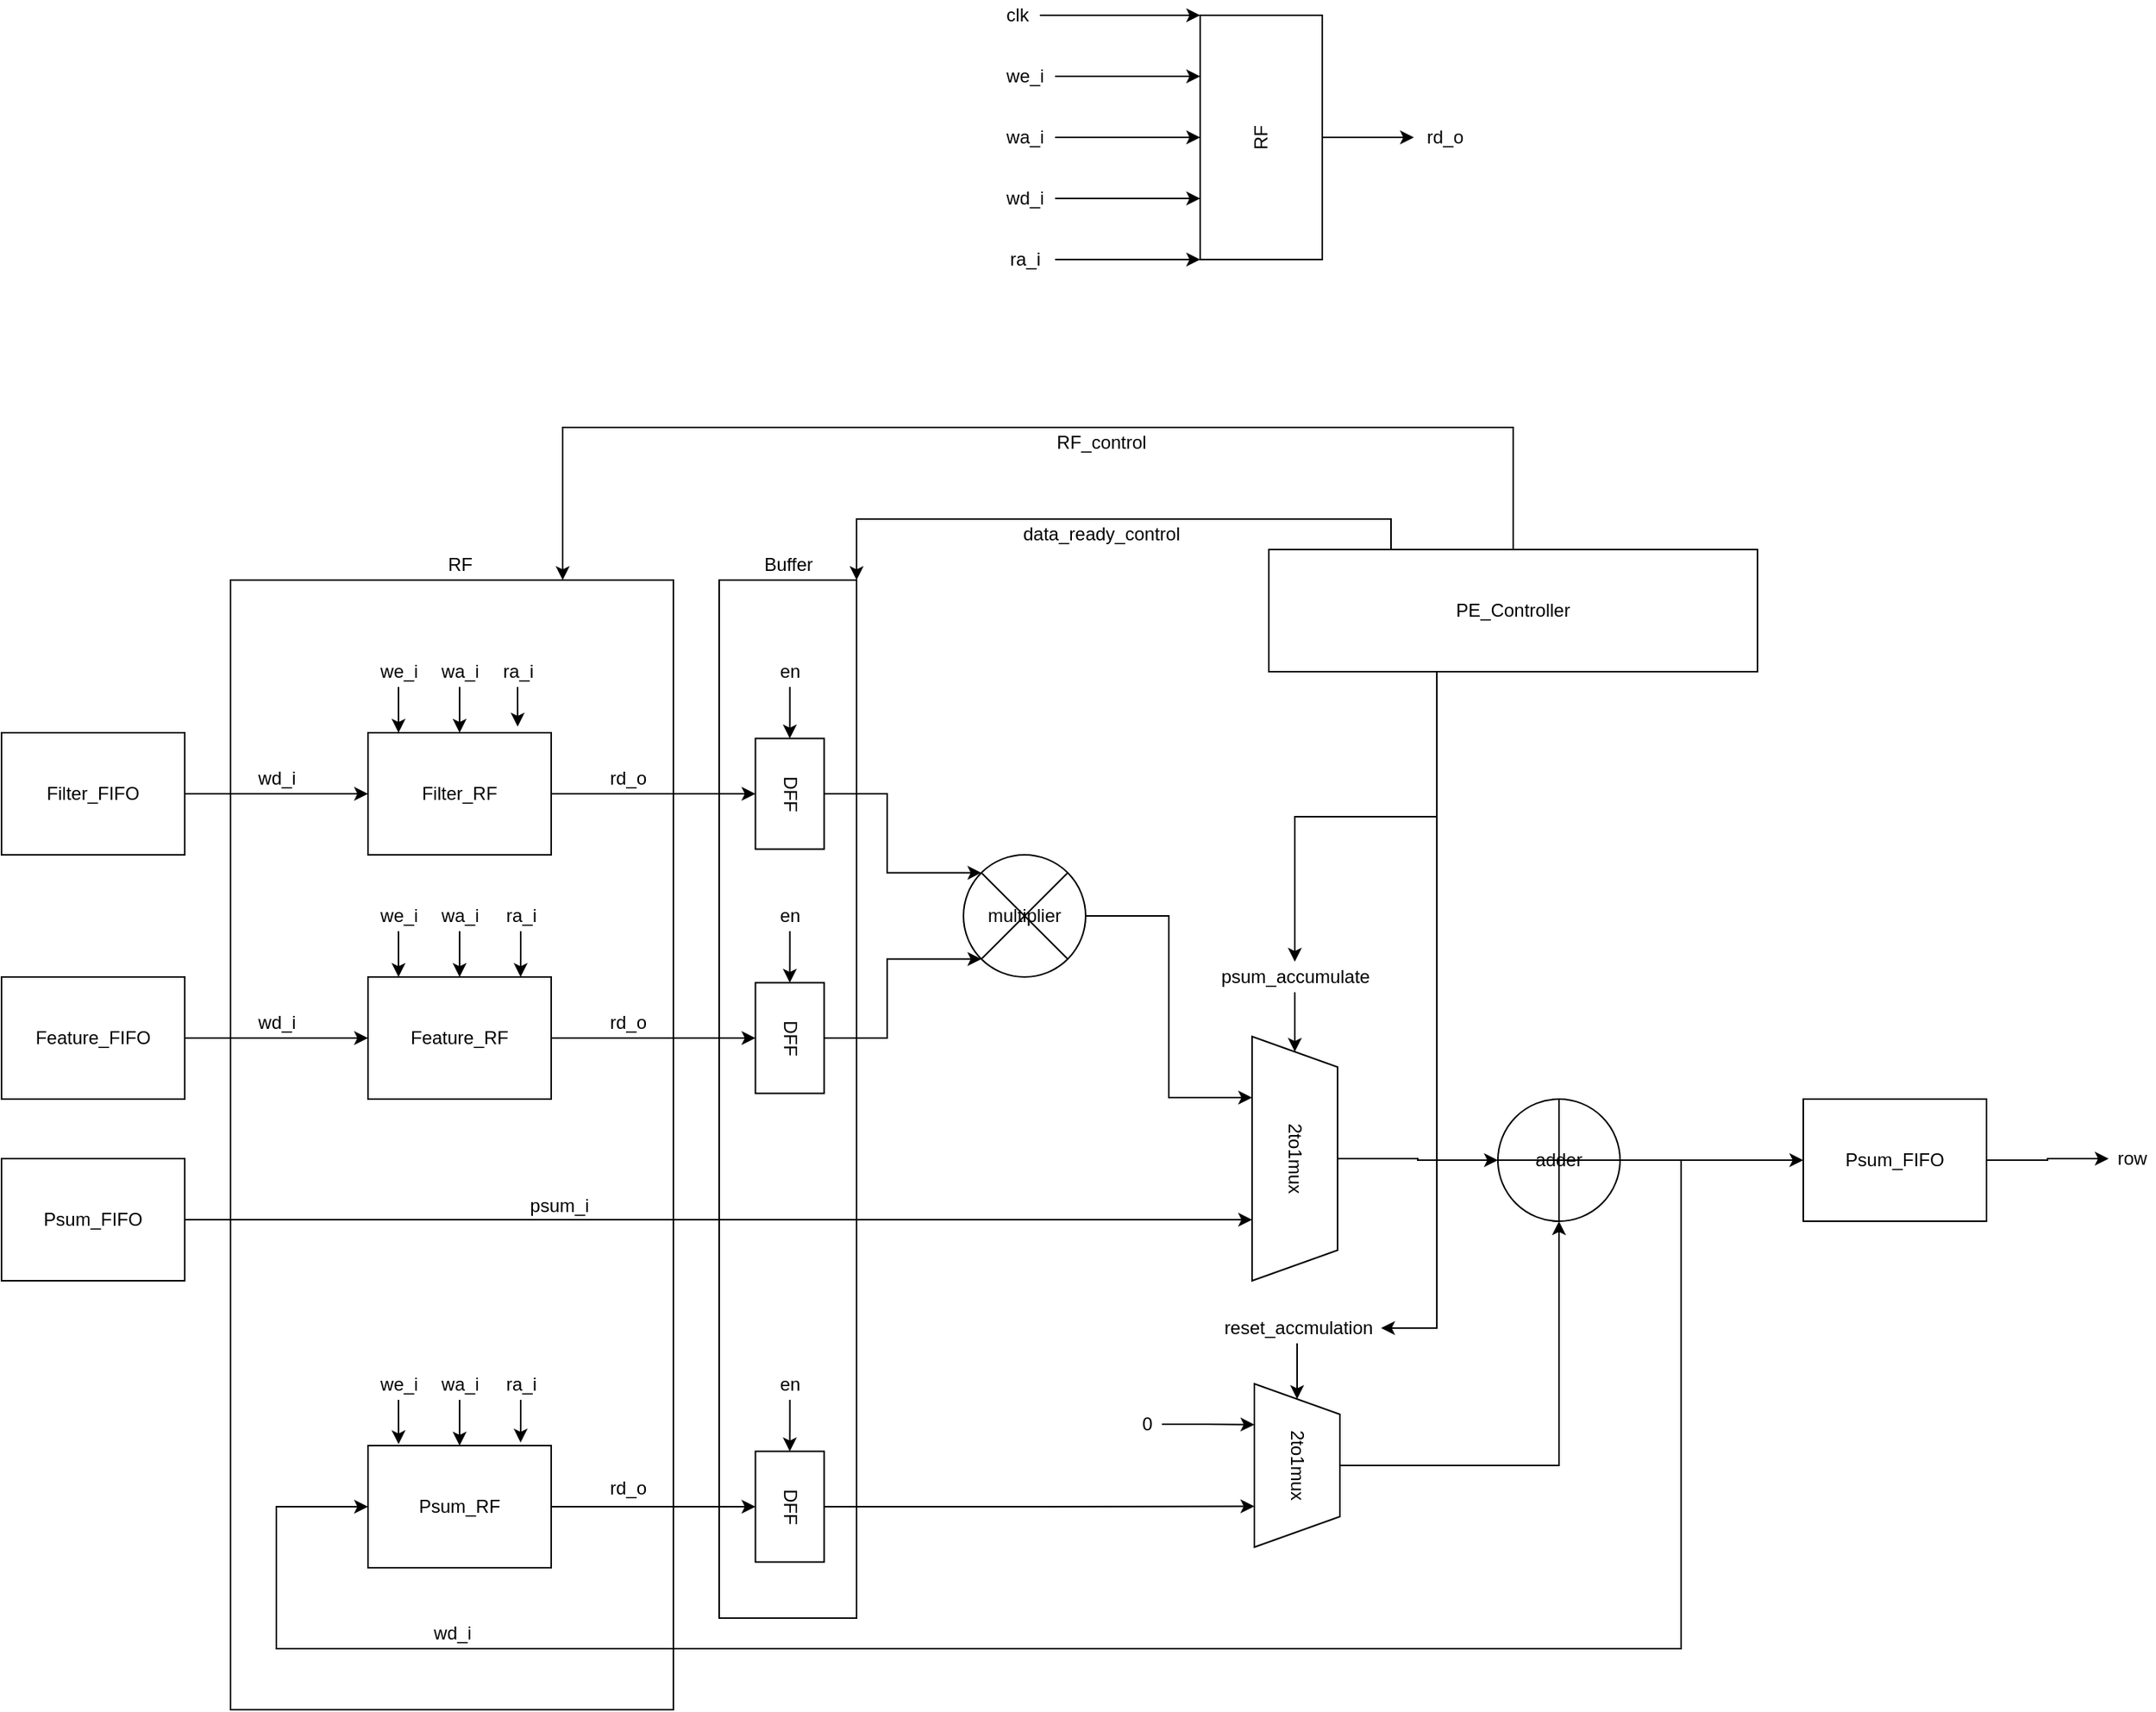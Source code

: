 <mxfile version="20.0.1" type="device"><diagram id="ClHz5DemHqHzd_9Uz0g5" name="Page-1"><mxGraphModel dx="2178" dy="1753" grid="1" gridSize="10" guides="1" tooltips="1" connect="1" arrows="1" fold="1" page="0" pageScale="1" pageWidth="1169" pageHeight="1654" math="0" shadow="0"><root><mxCell id="0"/><mxCell id="1" parent="0"/><mxCell id="94a2racDDTuGO-RFMz66-104" value="" style="rounded=0;whiteSpace=wrap;html=1;" vertex="1" parent="1"><mxGeometry x="410" y="-60" width="90" height="680" as="geometry"/></mxCell><mxCell id="94a2racDDTuGO-RFMz66-100" value="" style="rounded=0;whiteSpace=wrap;html=1;" vertex="1" parent="1"><mxGeometry x="90" y="-60" width="290" height="740" as="geometry"/></mxCell><mxCell id="94a2racDDTuGO-RFMz66-88" style="edgeStyle=orthogonalEdgeStyle;rounded=0;orthogonalLoop=1;jettySize=auto;html=1;entryX=0.5;entryY=1;entryDx=0;entryDy=0;" edge="1" parent="1" source="EU0lng_azmRZBJbkWimH-1" target="94a2racDDTuGO-RFMz66-87"><mxGeometry relative="1" as="geometry"/></mxCell><mxCell id="EU0lng_azmRZBJbkWimH-1" value="Filter_RF" style="rounded=0;whiteSpace=wrap;html=1;" parent="1" vertex="1"><mxGeometry x="180" y="40" width="120" height="80" as="geometry"/></mxCell><mxCell id="94a2racDDTuGO-RFMz66-65" style="edgeStyle=orthogonalEdgeStyle;rounded=0;orthogonalLoop=1;jettySize=auto;html=1;entryX=0.25;entryY=1;entryDx=0;entryDy=0;" edge="1" parent="1" source="94a2racDDTuGO-RFMz66-1" target="94a2racDDTuGO-RFMz66-64"><mxGeometry relative="1" as="geometry"/></mxCell><mxCell id="94a2racDDTuGO-RFMz66-1" value="multiplier" style="shape=sumEllipse;perimeter=ellipsePerimeter;whiteSpace=wrap;html=1;backgroundOutline=1;" vertex="1" parent="1"><mxGeometry x="570" y="120" width="80" height="80" as="geometry"/></mxCell><mxCell id="94a2racDDTuGO-RFMz66-15" style="edgeStyle=orthogonalEdgeStyle;rounded=0;orthogonalLoop=1;jettySize=auto;html=1;" edge="1" parent="1" source="94a2racDDTuGO-RFMz66-2" target="94a2racDDTuGO-RFMz66-13"><mxGeometry relative="1" as="geometry"/></mxCell><mxCell id="94a2racDDTuGO-RFMz66-85" style="edgeStyle=orthogonalEdgeStyle;rounded=0;orthogonalLoop=1;jettySize=auto;html=1;entryX=0;entryY=0.5;entryDx=0;entryDy=0;" edge="1" parent="1" source="94a2racDDTuGO-RFMz66-2" target="94a2racDDTuGO-RFMz66-7"><mxGeometry relative="1" as="geometry"><Array as="points"><mxPoint x="1040" y="320"/><mxPoint x="1040" y="640"/><mxPoint x="120" y="640"/><mxPoint x="120" y="547"/></Array></mxGeometry></mxCell><mxCell id="94a2racDDTuGO-RFMz66-2" value="adder" style="shape=orEllipse;perimeter=ellipsePerimeter;whiteSpace=wrap;html=1;backgroundOutline=1;" vertex="1" parent="1"><mxGeometry x="920" y="280" width="80" height="80" as="geometry"/></mxCell><mxCell id="94a2racDDTuGO-RFMz66-90" style="edgeStyle=orthogonalEdgeStyle;rounded=0;orthogonalLoop=1;jettySize=auto;html=1;entryX=0.5;entryY=1;entryDx=0;entryDy=0;" edge="1" parent="1" source="94a2racDDTuGO-RFMz66-4" target="94a2racDDTuGO-RFMz66-89"><mxGeometry relative="1" as="geometry"/></mxCell><mxCell id="94a2racDDTuGO-RFMz66-4" value="Feature_RF" style="rounded=0;whiteSpace=wrap;html=1;" vertex="1" parent="1"><mxGeometry x="180" y="200" width="120" height="80" as="geometry"/></mxCell><mxCell id="94a2racDDTuGO-RFMz66-98" style="edgeStyle=orthogonalEdgeStyle;rounded=0;orthogonalLoop=1;jettySize=auto;html=1;entryX=0.5;entryY=1;entryDx=0;entryDy=0;" edge="1" parent="1" source="94a2racDDTuGO-RFMz66-7" target="94a2racDDTuGO-RFMz66-97"><mxGeometry relative="1" as="geometry"/></mxCell><mxCell id="94a2racDDTuGO-RFMz66-7" value="Psum_RF" style="rounded=0;whiteSpace=wrap;html=1;" vertex="1" parent="1"><mxGeometry x="180" y="507" width="120" height="80" as="geometry"/></mxCell><mxCell id="94a2racDDTuGO-RFMz66-60" style="edgeStyle=orthogonalEdgeStyle;rounded=0;orthogonalLoop=1;jettySize=auto;html=1;" edge="1" parent="1" source="94a2racDDTuGO-RFMz66-13" target="94a2racDDTuGO-RFMz66-61"><mxGeometry relative="1" as="geometry"><mxPoint x="1350" y="320" as="targetPoint"/></mxGeometry></mxCell><mxCell id="94a2racDDTuGO-RFMz66-13" value="Psum_FIFO" style="rounded=0;whiteSpace=wrap;html=1;" vertex="1" parent="1"><mxGeometry x="1120" y="280" width="120" height="80" as="geometry"/></mxCell><mxCell id="94a2racDDTuGO-RFMz66-16" style="edgeStyle=orthogonalEdgeStyle;rounded=0;orthogonalLoop=1;jettySize=auto;html=1;" edge="1" parent="1" source="94a2racDDTuGO-RFMz66-14" target="94a2racDDTuGO-RFMz66-4"><mxGeometry relative="1" as="geometry"/></mxCell><mxCell id="94a2racDDTuGO-RFMz66-14" value="Feature_FIFO" style="rounded=0;whiteSpace=wrap;html=1;" vertex="1" parent="1"><mxGeometry x="-60" y="200" width="120" height="80" as="geometry"/></mxCell><mxCell id="94a2racDDTuGO-RFMz66-18" style="edgeStyle=orthogonalEdgeStyle;rounded=0;orthogonalLoop=1;jettySize=auto;html=1;" edge="1" parent="1" source="94a2racDDTuGO-RFMz66-17" target="EU0lng_azmRZBJbkWimH-1"><mxGeometry relative="1" as="geometry"/></mxCell><mxCell id="94a2racDDTuGO-RFMz66-17" value="Filter_FIFO" style="rounded=0;whiteSpace=wrap;html=1;" vertex="1" parent="1"><mxGeometry x="-60" y="40" width="120" height="80" as="geometry"/></mxCell><mxCell id="94a2racDDTuGO-RFMz66-33" style="edgeStyle=orthogonalEdgeStyle;rounded=0;orthogonalLoop=1;jettySize=auto;html=1;" edge="1" parent="1" source="94a2racDDTuGO-RFMz66-19" target="94a2racDDTuGO-RFMz66-25"><mxGeometry relative="1" as="geometry"/></mxCell><mxCell id="94a2racDDTuGO-RFMz66-19" value="RF" style="rounded=0;whiteSpace=wrap;html=1;rotation=-90;" vertex="1" parent="1"><mxGeometry x="685" y="-390" width="160" height="80" as="geometry"/></mxCell><mxCell id="94a2racDDTuGO-RFMz66-27" style="edgeStyle=orthogonalEdgeStyle;rounded=0;orthogonalLoop=1;jettySize=auto;html=1;entryX=1;entryY=0;entryDx=0;entryDy=0;" edge="1" parent="1" source="94a2racDDTuGO-RFMz66-20" target="94a2racDDTuGO-RFMz66-19"><mxGeometry relative="1" as="geometry"><Array as="points"><mxPoint x="705" y="-430"/><mxPoint x="705" y="-430"/></Array></mxGeometry></mxCell><mxCell id="94a2racDDTuGO-RFMz66-20" value="clk" style="text;html=1;align=center;verticalAlign=middle;resizable=0;points=[];autosize=1;strokeColor=none;fillColor=none;" vertex="1" parent="1"><mxGeometry x="590" y="-440" width="30" height="20" as="geometry"/></mxCell><mxCell id="94a2racDDTuGO-RFMz66-28" style="edgeStyle=orthogonalEdgeStyle;rounded=0;orthogonalLoop=1;jettySize=auto;html=1;entryX=0.75;entryY=0;entryDx=0;entryDy=0;" edge="1" parent="1" source="94a2racDDTuGO-RFMz66-21" target="94a2racDDTuGO-RFMz66-19"><mxGeometry relative="1" as="geometry"/></mxCell><mxCell id="94a2racDDTuGO-RFMz66-21" value="we_i" style="text;html=1;align=center;verticalAlign=middle;resizable=0;points=[];autosize=1;strokeColor=none;fillColor=none;" vertex="1" parent="1"><mxGeometry x="590" y="-400" width="40" height="20" as="geometry"/></mxCell><mxCell id="94a2racDDTuGO-RFMz66-29" style="edgeStyle=orthogonalEdgeStyle;rounded=0;orthogonalLoop=1;jettySize=auto;html=1;entryX=0.5;entryY=0;entryDx=0;entryDy=0;" edge="1" parent="1" source="94a2racDDTuGO-RFMz66-22" target="94a2racDDTuGO-RFMz66-19"><mxGeometry relative="1" as="geometry"/></mxCell><mxCell id="94a2racDDTuGO-RFMz66-22" value="wa_i" style="text;html=1;align=center;verticalAlign=middle;resizable=0;points=[];autosize=1;strokeColor=none;fillColor=none;" vertex="1" parent="1"><mxGeometry x="590" y="-360" width="40" height="20" as="geometry"/></mxCell><mxCell id="94a2racDDTuGO-RFMz66-30" style="edgeStyle=orthogonalEdgeStyle;rounded=0;orthogonalLoop=1;jettySize=auto;html=1;entryX=0.25;entryY=0;entryDx=0;entryDy=0;" edge="1" parent="1" source="94a2racDDTuGO-RFMz66-23" target="94a2racDDTuGO-RFMz66-19"><mxGeometry relative="1" as="geometry"/></mxCell><mxCell id="94a2racDDTuGO-RFMz66-23" value="wd_i" style="text;html=1;align=center;verticalAlign=middle;resizable=0;points=[];autosize=1;strokeColor=none;fillColor=none;" vertex="1" parent="1"><mxGeometry x="590" y="-320" width="40" height="20" as="geometry"/></mxCell><mxCell id="94a2racDDTuGO-RFMz66-31" style="edgeStyle=orthogonalEdgeStyle;rounded=0;orthogonalLoop=1;jettySize=auto;html=1;entryX=0;entryY=0;entryDx=0;entryDy=0;" edge="1" parent="1" source="94a2racDDTuGO-RFMz66-24" target="94a2racDDTuGO-RFMz66-19"><mxGeometry relative="1" as="geometry"><Array as="points"><mxPoint x="705" y="-270"/><mxPoint x="705" y="-270"/></Array></mxGeometry></mxCell><mxCell id="94a2racDDTuGO-RFMz66-24" value="ra_i" style="text;html=1;align=center;verticalAlign=middle;resizable=0;points=[];autosize=1;strokeColor=none;fillColor=none;" vertex="1" parent="1"><mxGeometry x="590" y="-280" width="40" height="20" as="geometry"/></mxCell><mxCell id="94a2racDDTuGO-RFMz66-25" value="rd_o" style="text;html=1;align=center;verticalAlign=middle;resizable=0;points=[];autosize=1;strokeColor=none;fillColor=none;" vertex="1" parent="1"><mxGeometry x="865" y="-360" width="40" height="20" as="geometry"/></mxCell><mxCell id="94a2racDDTuGO-RFMz66-34" value="wd_i" style="text;html=1;align=center;verticalAlign=middle;resizable=0;points=[];autosize=1;strokeColor=none;fillColor=none;" vertex="1" parent="1"><mxGeometry x="100" y="60" width="40" height="20" as="geometry"/></mxCell><mxCell id="94a2racDDTuGO-RFMz66-35" value="wd_i" style="text;html=1;align=center;verticalAlign=middle;resizable=0;points=[];autosize=1;strokeColor=none;fillColor=none;" vertex="1" parent="1"><mxGeometry x="100" y="220" width="40" height="20" as="geometry"/></mxCell><mxCell id="94a2racDDTuGO-RFMz66-38" style="edgeStyle=orthogonalEdgeStyle;rounded=0;orthogonalLoop=1;jettySize=auto;html=1;entryX=0.5;entryY=0;entryDx=0;entryDy=0;" edge="1" parent="1" source="94a2racDDTuGO-RFMz66-36"><mxGeometry relative="1" as="geometry"><mxPoint x="200" y="40" as="targetPoint"/></mxGeometry></mxCell><mxCell id="94a2racDDTuGO-RFMz66-36" value="we_i" style="text;html=1;align=center;verticalAlign=middle;resizable=0;points=[];autosize=1;strokeColor=none;fillColor=none;" vertex="1" parent="1"><mxGeometry x="180" y="-10" width="40" height="20" as="geometry"/></mxCell><mxCell id="94a2racDDTuGO-RFMz66-39" style="edgeStyle=orthogonalEdgeStyle;rounded=0;orthogonalLoop=1;jettySize=auto;html=1;entryX=0.5;entryY=0;entryDx=0;entryDy=0;" edge="1" parent="1" source="94a2racDDTuGO-RFMz66-37"><mxGeometry relative="1" as="geometry"><mxPoint x="200" y="200" as="targetPoint"/></mxGeometry></mxCell><mxCell id="94a2racDDTuGO-RFMz66-37" value="we_i" style="text;html=1;align=center;verticalAlign=middle;resizable=0;points=[];autosize=1;strokeColor=none;fillColor=none;" vertex="1" parent="1"><mxGeometry x="180" y="150" width="40" height="20" as="geometry"/></mxCell><mxCell id="94a2racDDTuGO-RFMz66-46" style="edgeStyle=orthogonalEdgeStyle;rounded=0;orthogonalLoop=1;jettySize=auto;html=1;entryX=0.5;entryY=0;entryDx=0;entryDy=0;" edge="1" parent="1" source="94a2racDDTuGO-RFMz66-40" target="EU0lng_azmRZBJbkWimH-1"><mxGeometry relative="1" as="geometry"/></mxCell><mxCell id="94a2racDDTuGO-RFMz66-40" value="wa_i" style="text;html=1;align=center;verticalAlign=middle;resizable=0;points=[];autosize=1;strokeColor=none;fillColor=none;" vertex="1" parent="1"><mxGeometry x="220" y="-10" width="40" height="20" as="geometry"/></mxCell><mxCell id="94a2racDDTuGO-RFMz66-48" style="edgeStyle=orthogonalEdgeStyle;rounded=0;orthogonalLoop=1;jettySize=auto;html=1;entryX=0.817;entryY=-0.05;entryDx=0;entryDy=0;entryPerimeter=0;" edge="1" parent="1" source="94a2racDDTuGO-RFMz66-41" target="EU0lng_azmRZBJbkWimH-1"><mxGeometry relative="1" as="geometry"/></mxCell><mxCell id="94a2racDDTuGO-RFMz66-41" value="ra_i" style="text;html=1;align=center;verticalAlign=middle;resizable=0;points=[];autosize=1;strokeColor=none;fillColor=none;" vertex="1" parent="1"><mxGeometry x="258" y="-10" width="40" height="20" as="geometry"/></mxCell><mxCell id="94a2racDDTuGO-RFMz66-44" style="edgeStyle=orthogonalEdgeStyle;rounded=0;orthogonalLoop=1;jettySize=auto;html=1;entryX=0.5;entryY=0;entryDx=0;entryDy=0;" edge="1" parent="1" source="94a2racDDTuGO-RFMz66-42" target="94a2racDDTuGO-RFMz66-4"><mxGeometry relative="1" as="geometry"/></mxCell><mxCell id="94a2racDDTuGO-RFMz66-42" value="wa_i" style="text;html=1;align=center;verticalAlign=middle;resizable=0;points=[];autosize=1;strokeColor=none;fillColor=none;" vertex="1" parent="1"><mxGeometry x="220" y="150" width="40" height="20" as="geometry"/></mxCell><mxCell id="94a2racDDTuGO-RFMz66-45" style="edgeStyle=orthogonalEdgeStyle;rounded=0;orthogonalLoop=1;jettySize=auto;html=1;entryX=0.833;entryY=0;entryDx=0;entryDy=0;entryPerimeter=0;" edge="1" parent="1" source="94a2racDDTuGO-RFMz66-43" target="94a2racDDTuGO-RFMz66-4"><mxGeometry relative="1" as="geometry"/></mxCell><mxCell id="94a2racDDTuGO-RFMz66-43" value="ra_i" style="text;html=1;align=center;verticalAlign=middle;resizable=0;points=[];autosize=1;strokeColor=none;fillColor=none;" vertex="1" parent="1"><mxGeometry x="260" y="150" width="40" height="20" as="geometry"/></mxCell><mxCell id="94a2racDDTuGO-RFMz66-49" value="wd_i" style="text;html=1;align=center;verticalAlign=middle;resizable=0;points=[];autosize=1;strokeColor=none;fillColor=none;" vertex="1" parent="1"><mxGeometry x="215" y="620" width="40" height="20" as="geometry"/></mxCell><mxCell id="94a2racDDTuGO-RFMz66-53" style="edgeStyle=orthogonalEdgeStyle;rounded=0;orthogonalLoop=1;jettySize=auto;html=1;entryX=0.167;entryY=-0.012;entryDx=0;entryDy=0;entryPerimeter=0;" edge="1" parent="1" source="94a2racDDTuGO-RFMz66-50" target="94a2racDDTuGO-RFMz66-7"><mxGeometry relative="1" as="geometry"/></mxCell><mxCell id="94a2racDDTuGO-RFMz66-50" value="we_i" style="text;html=1;align=center;verticalAlign=middle;resizable=0;points=[];autosize=1;strokeColor=none;fillColor=none;" vertex="1" parent="1"><mxGeometry x="180" y="457" width="40" height="20" as="geometry"/></mxCell><mxCell id="94a2racDDTuGO-RFMz66-54" style="edgeStyle=orthogonalEdgeStyle;rounded=0;orthogonalLoop=1;jettySize=auto;html=1;entryX=0.5;entryY=0;entryDx=0;entryDy=0;" edge="1" parent="1" source="94a2racDDTuGO-RFMz66-51" target="94a2racDDTuGO-RFMz66-7"><mxGeometry relative="1" as="geometry"/></mxCell><mxCell id="94a2racDDTuGO-RFMz66-51" value="wa_i" style="text;html=1;align=center;verticalAlign=middle;resizable=0;points=[];autosize=1;strokeColor=none;fillColor=none;" vertex="1" parent="1"><mxGeometry x="220" y="457" width="40" height="20" as="geometry"/></mxCell><mxCell id="94a2racDDTuGO-RFMz66-56" style="edgeStyle=orthogonalEdgeStyle;rounded=0;orthogonalLoop=1;jettySize=auto;html=1;entryX=0.833;entryY=-0.025;entryDx=0;entryDy=0;entryPerimeter=0;" edge="1" parent="1" source="94a2racDDTuGO-RFMz66-52" target="94a2racDDTuGO-RFMz66-7"><mxGeometry relative="1" as="geometry"/></mxCell><mxCell id="94a2racDDTuGO-RFMz66-52" value="ra_i" style="text;html=1;align=center;verticalAlign=middle;resizable=0;points=[];autosize=1;strokeColor=none;fillColor=none;" vertex="1" parent="1"><mxGeometry x="260" y="457" width="40" height="20" as="geometry"/></mxCell><mxCell id="94a2racDDTuGO-RFMz66-57" value="rd_o" style="text;html=1;align=center;verticalAlign=middle;resizable=0;points=[];autosize=1;strokeColor=none;fillColor=none;" vertex="1" parent="1"><mxGeometry x="330" y="60" width="40" height="20" as="geometry"/></mxCell><mxCell id="94a2racDDTuGO-RFMz66-58" value="rd_o" style="text;html=1;align=center;verticalAlign=middle;resizable=0;points=[];autosize=1;strokeColor=none;fillColor=none;" vertex="1" parent="1"><mxGeometry x="330" y="220" width="40" height="20" as="geometry"/></mxCell><mxCell id="94a2racDDTuGO-RFMz66-59" value="rd_o" style="text;html=1;align=center;verticalAlign=middle;resizable=0;points=[];autosize=1;strokeColor=none;fillColor=none;" vertex="1" parent="1"><mxGeometry x="330" y="524.5" width="40" height="20" as="geometry"/></mxCell><mxCell id="94a2racDDTuGO-RFMz66-61" value="row" style="text;html=1;align=center;verticalAlign=middle;resizable=0;points=[];autosize=1;strokeColor=none;fillColor=none;" vertex="1" parent="1"><mxGeometry x="1320" y="309" width="30" height="20" as="geometry"/></mxCell><mxCell id="94a2racDDTuGO-RFMz66-67" style="edgeStyle=orthogonalEdgeStyle;rounded=0;orthogonalLoop=1;jettySize=auto;html=1;entryX=0.75;entryY=1;entryDx=0;entryDy=0;" edge="1" parent="1" source="94a2racDDTuGO-RFMz66-62" target="94a2racDDTuGO-RFMz66-64"><mxGeometry relative="1" as="geometry"/></mxCell><mxCell id="94a2racDDTuGO-RFMz66-62" value="Psum_FIFO" style="rounded=0;whiteSpace=wrap;html=1;" vertex="1" parent="1"><mxGeometry x="-60" y="319" width="120" height="80" as="geometry"/></mxCell><mxCell id="94a2racDDTuGO-RFMz66-68" style="edgeStyle=orthogonalEdgeStyle;rounded=0;orthogonalLoop=1;jettySize=auto;html=1;entryX=0;entryY=0.5;entryDx=0;entryDy=0;" edge="1" parent="1" source="94a2racDDTuGO-RFMz66-64" target="94a2racDDTuGO-RFMz66-2"><mxGeometry relative="1" as="geometry"/></mxCell><mxCell id="94a2racDDTuGO-RFMz66-64" value="2to1mux" style="shape=trapezoid;perimeter=trapezoidPerimeter;whiteSpace=wrap;html=1;fixedSize=1;rotation=90;" vertex="1" parent="1"><mxGeometry x="707" y="291" width="160" height="56" as="geometry"/></mxCell><mxCell id="94a2racDDTuGO-RFMz66-73" style="edgeStyle=orthogonalEdgeStyle;rounded=0;orthogonalLoop=1;jettySize=auto;html=1;" edge="1" parent="1" source="94a2racDDTuGO-RFMz66-71" target="94a2racDDTuGO-RFMz66-64"><mxGeometry relative="1" as="geometry"/></mxCell><mxCell id="94a2racDDTuGO-RFMz66-71" value="psum_accumulate" style="text;html=1;align=center;verticalAlign=middle;resizable=0;points=[];autosize=1;strokeColor=none;fillColor=none;" vertex="1" parent="1"><mxGeometry x="732" y="190" width="110" height="20" as="geometry"/></mxCell><mxCell id="94a2racDDTuGO-RFMz66-107" style="edgeStyle=orthogonalEdgeStyle;rounded=0;orthogonalLoop=1;jettySize=auto;html=1;entryX=0.75;entryY=0;entryDx=0;entryDy=0;" edge="1" parent="1" source="94a2racDDTuGO-RFMz66-74" target="94a2racDDTuGO-RFMz66-100"><mxGeometry relative="1" as="geometry"><Array as="points"><mxPoint x="930" y="-160"/><mxPoint x="308" y="-160"/></Array></mxGeometry></mxCell><mxCell id="94a2racDDTuGO-RFMz66-108" style="edgeStyle=orthogonalEdgeStyle;rounded=0;orthogonalLoop=1;jettySize=auto;html=1;exitX=0.25;exitY=0;exitDx=0;exitDy=0;entryX=1;entryY=0;entryDx=0;entryDy=0;" edge="1" parent="1" source="94a2racDDTuGO-RFMz66-74" target="94a2racDDTuGO-RFMz66-104"><mxGeometry relative="1" as="geometry"/></mxCell><mxCell id="94a2racDDTuGO-RFMz66-111" style="edgeStyle=orthogonalEdgeStyle;rounded=0;orthogonalLoop=1;jettySize=auto;html=1;" edge="1" parent="1" source="94a2racDDTuGO-RFMz66-74" target="94a2racDDTuGO-RFMz66-71"><mxGeometry relative="1" as="geometry"><Array as="points"><mxPoint x="880" y="95"/><mxPoint x="787" y="95"/></Array></mxGeometry></mxCell><mxCell id="94a2racDDTuGO-RFMz66-112" style="edgeStyle=orthogonalEdgeStyle;rounded=0;orthogonalLoop=1;jettySize=auto;html=1;" edge="1" parent="1" source="94a2racDDTuGO-RFMz66-74" target="94a2racDDTuGO-RFMz66-82"><mxGeometry relative="1" as="geometry"><Array as="points"><mxPoint x="880" y="430"/></Array></mxGeometry></mxCell><mxCell id="94a2racDDTuGO-RFMz66-74" value="PE_Controller" style="rounded=0;whiteSpace=wrap;html=1;" vertex="1" parent="1"><mxGeometry x="770" y="-80" width="320" height="80" as="geometry"/></mxCell><mxCell id="94a2racDDTuGO-RFMz66-81" style="edgeStyle=orthogonalEdgeStyle;rounded=0;orthogonalLoop=1;jettySize=auto;html=1;entryX=0.5;entryY=1;entryDx=0;entryDy=0;" edge="1" parent="1" source="94a2racDDTuGO-RFMz66-76" target="94a2racDDTuGO-RFMz66-2"><mxGeometry relative="1" as="geometry"/></mxCell><mxCell id="94a2racDDTuGO-RFMz66-76" value="2to1mux" style="shape=trapezoid;perimeter=trapezoidPerimeter;whiteSpace=wrap;html=1;fixedSize=1;rotation=90;" vertex="1" parent="1"><mxGeometry x="735" y="492" width="107" height="56" as="geometry"/></mxCell><mxCell id="94a2racDDTuGO-RFMz66-80" style="edgeStyle=orthogonalEdgeStyle;rounded=0;orthogonalLoop=1;jettySize=auto;html=1;entryX=0.25;entryY=1;entryDx=0;entryDy=0;" edge="1" parent="1" source="94a2racDDTuGO-RFMz66-79" target="94a2racDDTuGO-RFMz66-76"><mxGeometry relative="1" as="geometry"/></mxCell><mxCell id="94a2racDDTuGO-RFMz66-79" value="0" style="text;html=1;align=center;verticalAlign=middle;resizable=0;points=[];autosize=1;strokeColor=none;fillColor=none;" vertex="1" parent="1"><mxGeometry x="680" y="483" width="20" height="20" as="geometry"/></mxCell><mxCell id="94a2racDDTuGO-RFMz66-84" style="edgeStyle=orthogonalEdgeStyle;rounded=0;orthogonalLoop=1;jettySize=auto;html=1;entryX=0;entryY=0.5;entryDx=0;entryDy=0;" edge="1" parent="1" source="94a2racDDTuGO-RFMz66-82" target="94a2racDDTuGO-RFMz66-76"><mxGeometry relative="1" as="geometry"/></mxCell><mxCell id="94a2racDDTuGO-RFMz66-82" value="reset_accmulation" style="text;html=1;align=center;verticalAlign=middle;resizable=0;points=[];autosize=1;strokeColor=none;fillColor=none;" vertex="1" parent="1"><mxGeometry x="733.5" y="420" width="110" height="20" as="geometry"/></mxCell><mxCell id="94a2racDDTuGO-RFMz66-86" value="psum_i" style="text;html=1;align=center;verticalAlign=middle;resizable=0;points=[];autosize=1;strokeColor=none;fillColor=none;" vertex="1" parent="1"><mxGeometry x="280" y="340" width="50" height="20" as="geometry"/></mxCell><mxCell id="94a2racDDTuGO-RFMz66-93" style="edgeStyle=orthogonalEdgeStyle;rounded=0;orthogonalLoop=1;jettySize=auto;html=1;entryX=0;entryY=0;entryDx=0;entryDy=0;" edge="1" parent="1" source="94a2racDDTuGO-RFMz66-87" target="94a2racDDTuGO-RFMz66-1"><mxGeometry relative="1" as="geometry"><Array as="points"><mxPoint x="520" y="80"/><mxPoint x="520" y="132"/></Array></mxGeometry></mxCell><mxCell id="94a2racDDTuGO-RFMz66-87" value="DFF" style="rounded=0;whiteSpace=wrap;html=1;rotation=90;" vertex="1" parent="1"><mxGeometry x="420" y="57.5" width="72.5" height="45" as="geometry"/></mxCell><mxCell id="94a2racDDTuGO-RFMz66-94" style="edgeStyle=orthogonalEdgeStyle;rounded=0;orthogonalLoop=1;jettySize=auto;html=1;entryX=0;entryY=1;entryDx=0;entryDy=0;" edge="1" parent="1" source="94a2racDDTuGO-RFMz66-89" target="94a2racDDTuGO-RFMz66-1"><mxGeometry relative="1" as="geometry"><Array as="points"><mxPoint x="520" y="240"/><mxPoint x="520" y="188"/></Array></mxGeometry></mxCell><mxCell id="94a2racDDTuGO-RFMz66-89" value="DFF" style="rounded=0;whiteSpace=wrap;html=1;rotation=90;" vertex="1" parent="1"><mxGeometry x="420" y="217.5" width="72.5" height="45" as="geometry"/></mxCell><mxCell id="94a2racDDTuGO-RFMz66-99" style="edgeStyle=orthogonalEdgeStyle;rounded=0;orthogonalLoop=1;jettySize=auto;html=1;entryX=0.75;entryY=1;entryDx=0;entryDy=0;" edge="1" parent="1" source="94a2racDDTuGO-RFMz66-97" target="94a2racDDTuGO-RFMz66-76"><mxGeometry relative="1" as="geometry"/></mxCell><mxCell id="94a2racDDTuGO-RFMz66-97" value="DFF" style="rounded=0;whiteSpace=wrap;html=1;rotation=90;" vertex="1" parent="1"><mxGeometry x="420" y="524.5" width="72.5" height="45" as="geometry"/></mxCell><mxCell id="94a2racDDTuGO-RFMz66-105" value="RF" style="text;html=1;align=center;verticalAlign=middle;resizable=0;points=[];autosize=1;strokeColor=none;fillColor=none;" vertex="1" parent="1"><mxGeometry x="225" y="-80" width="30" height="20" as="geometry"/></mxCell><mxCell id="94a2racDDTuGO-RFMz66-106" value="Buffer" style="text;html=1;align=center;verticalAlign=middle;resizable=0;points=[];autosize=1;strokeColor=none;fillColor=none;" vertex="1" parent="1"><mxGeometry x="430" y="-80" width="50" height="20" as="geometry"/></mxCell><mxCell id="94a2racDDTuGO-RFMz66-109" value="data_ready_control" style="text;html=1;align=center;verticalAlign=middle;resizable=0;points=[];autosize=1;strokeColor=none;fillColor=none;" vertex="1" parent="1"><mxGeometry x="600" y="-100" width="120" height="20" as="geometry"/></mxCell><mxCell id="94a2racDDTuGO-RFMz66-110" value="RF_control" style="text;html=1;align=center;verticalAlign=middle;resizable=0;points=[];autosize=1;strokeColor=none;fillColor=none;" vertex="1" parent="1"><mxGeometry x="625" y="-160" width="70" height="20" as="geometry"/></mxCell><mxCell id="94a2racDDTuGO-RFMz66-118" style="edgeStyle=orthogonalEdgeStyle;rounded=0;orthogonalLoop=1;jettySize=auto;html=1;" edge="1" parent="1" source="94a2racDDTuGO-RFMz66-113" target="94a2racDDTuGO-RFMz66-87"><mxGeometry relative="1" as="geometry"/></mxCell><mxCell id="94a2racDDTuGO-RFMz66-113" value="en" style="text;html=1;align=center;verticalAlign=middle;resizable=0;points=[];autosize=1;strokeColor=none;fillColor=none;" vertex="1" parent="1"><mxGeometry x="441.25" y="-10" width="30" height="20" as="geometry"/></mxCell><mxCell id="94a2racDDTuGO-RFMz66-117" style="edgeStyle=orthogonalEdgeStyle;rounded=0;orthogonalLoop=1;jettySize=auto;html=1;entryX=0;entryY=0.5;entryDx=0;entryDy=0;" edge="1" parent="1" source="94a2racDDTuGO-RFMz66-114" target="94a2racDDTuGO-RFMz66-89"><mxGeometry relative="1" as="geometry"/></mxCell><mxCell id="94a2racDDTuGO-RFMz66-114" value="en" style="text;html=1;align=center;verticalAlign=middle;resizable=0;points=[];autosize=1;strokeColor=none;fillColor=none;" vertex="1" parent="1"><mxGeometry x="441.25" y="150" width="30" height="20" as="geometry"/></mxCell><mxCell id="94a2racDDTuGO-RFMz66-116" style="edgeStyle=orthogonalEdgeStyle;rounded=0;orthogonalLoop=1;jettySize=auto;html=1;entryX=0;entryY=0.5;entryDx=0;entryDy=0;" edge="1" parent="1" source="94a2racDDTuGO-RFMz66-115" target="94a2racDDTuGO-RFMz66-97"><mxGeometry relative="1" as="geometry"/></mxCell><mxCell id="94a2racDDTuGO-RFMz66-115" value="en" style="text;html=1;align=center;verticalAlign=middle;resizable=0;points=[];autosize=1;strokeColor=none;fillColor=none;" vertex="1" parent="1"><mxGeometry x="441.25" y="457" width="30" height="20" as="geometry"/></mxCell></root></mxGraphModel></diagram></mxfile>